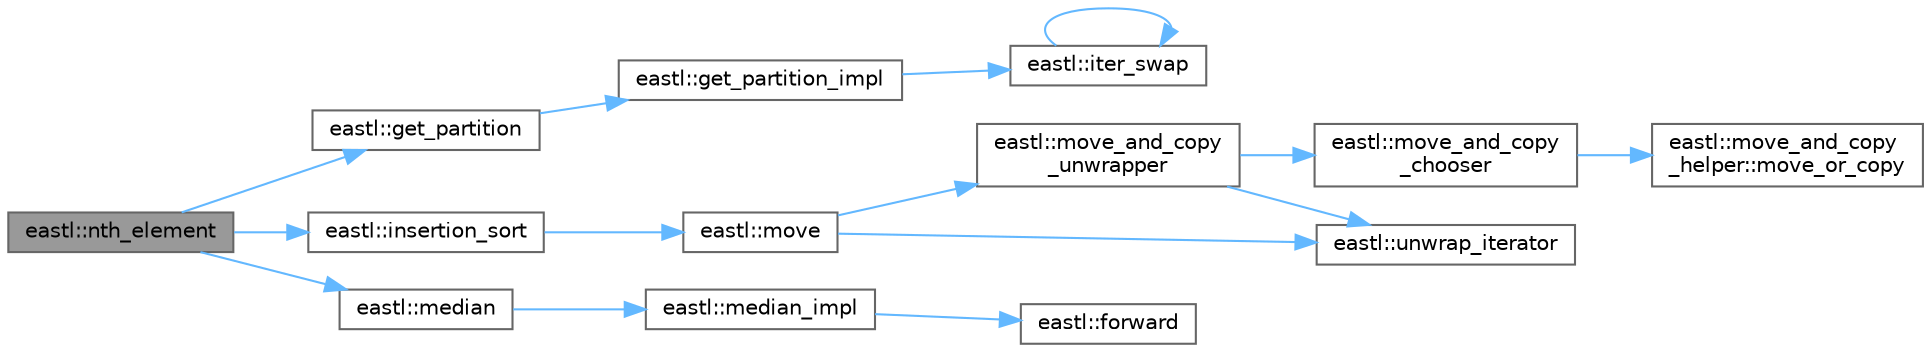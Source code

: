 digraph "eastl::nth_element"
{
 // LATEX_PDF_SIZE
  bgcolor="transparent";
  edge [fontname=Helvetica,fontsize=10,labelfontname=Helvetica,labelfontsize=10];
  node [fontname=Helvetica,fontsize=10,shape=box,height=0.2,width=0.4];
  rankdir="LR";
  Node1 [id="Node000001",label="eastl::nth_element",height=0.2,width=0.4,color="gray40", fillcolor="grey60", style="filled", fontcolor="black",tooltip=" "];
  Node1 -> Node2 [id="edge15_Node000001_Node000002",color="steelblue1",style="solid",tooltip=" "];
  Node2 [id="Node000002",label="eastl::get_partition",height=0.2,width=0.4,color="grey40", fillcolor="white", style="filled",URL="$namespaceeastl.html#a73b8316eda3c18d1a0463c457aac5835",tooltip=" "];
  Node2 -> Node3 [id="edge16_Node000002_Node000003",color="steelblue1",style="solid",tooltip=" "];
  Node3 [id="Node000003",label="eastl::get_partition_impl",height=0.2,width=0.4,color="grey40", fillcolor="white", style="filled",URL="$namespaceeastl.html#afa344b086d7d627020bd34bd3aab9c81",tooltip=" "];
  Node3 -> Node4 [id="edge17_Node000003_Node000004",color="steelblue1",style="solid",tooltip=" "];
  Node4 [id="Node000004",label="eastl::iter_swap",height=0.2,width=0.4,color="grey40", fillcolor="white", style="filled",URL="$namespaceeastl.html#a66558c1c9e83ae77171dcf013fd1e9f1",tooltip=" "];
  Node4 -> Node4 [id="edge18_Node000004_Node000004",color="steelblue1",style="solid",tooltip=" "];
  Node1 -> Node5 [id="edge19_Node000001_Node000005",color="steelblue1",style="solid",tooltip=" "];
  Node5 [id="Node000005",label="eastl::insertion_sort",height=0.2,width=0.4,color="grey40", fillcolor="white", style="filled",URL="$namespaceeastl.html#add711afcca3ee48eb17061ec5075eee6",tooltip=" "];
  Node5 -> Node6 [id="edge20_Node000005_Node000006",color="steelblue1",style="solid",tooltip=" "];
  Node6 [id="Node000006",label="eastl::move",height=0.2,width=0.4,color="grey40", fillcolor="white", style="filled",URL="$namespaceeastl.html#a58ada88d74ffe16bba892a0ccccc8aba",tooltip=" "];
  Node6 -> Node7 [id="edge21_Node000006_Node000007",color="steelblue1",style="solid",tooltip=" "];
  Node7 [id="Node000007",label="eastl::move_and_copy\l_unwrapper",height=0.2,width=0.4,color="grey40", fillcolor="white", style="filled",URL="$namespaceeastl.html#a661e609e51ae177a723acb076d9fcb52",tooltip=" "];
  Node7 -> Node8 [id="edge22_Node000007_Node000008",color="steelblue1",style="solid",tooltip=" "];
  Node8 [id="Node000008",label="eastl::move_and_copy\l_chooser",height=0.2,width=0.4,color="grey40", fillcolor="white", style="filled",URL="$namespaceeastl.html#a69a59b58a0b86c06c81fd89a94cff90d",tooltip=" "];
  Node8 -> Node9 [id="edge23_Node000008_Node000009",color="steelblue1",style="solid",tooltip=" "];
  Node9 [id="Node000009",label="eastl::move_and_copy\l_helper::move_or_copy",height=0.2,width=0.4,color="grey40", fillcolor="white", style="filled",URL="$structeastl_1_1move__and__copy__helper.html#aa9de7d135fbe5ddb02a94513283cf77b",tooltip=" "];
  Node7 -> Node10 [id="edge24_Node000007_Node000010",color="steelblue1",style="solid",tooltip=" "];
  Node10 [id="Node000010",label="eastl::unwrap_iterator",height=0.2,width=0.4,color="grey40", fillcolor="white", style="filled",URL="$namespaceeastl.html#a82f343209a121c16468a124327e2d303",tooltip=" "];
  Node6 -> Node10 [id="edge25_Node000006_Node000010",color="steelblue1",style="solid",tooltip=" "];
  Node1 -> Node11 [id="edge26_Node000001_Node000011",color="steelblue1",style="solid",tooltip=" "];
  Node11 [id="Node000011",label="eastl::median",height=0.2,width=0.4,color="grey40", fillcolor="white", style="filled",URL="$namespaceeastl.html#a79dd98859178685814adb498953ceb77",tooltip=" "];
  Node11 -> Node12 [id="edge27_Node000011_Node000012",color="steelblue1",style="solid",tooltip=" "];
  Node12 [id="Node000012",label="eastl::median_impl",height=0.2,width=0.4,color="grey40", fillcolor="white", style="filled",URL="$namespaceeastl.html#a6331401f9cb73a863f3a75eea93e497c",tooltip=" "];
  Node12 -> Node13 [id="edge28_Node000012_Node000013",color="steelblue1",style="solid",tooltip=" "];
  Node13 [id="Node000013",label="eastl::forward",height=0.2,width=0.4,color="grey40", fillcolor="white", style="filled",URL="$namespaceeastl.html#a36662e86289d74a927ced4b51496fce5",tooltip=" "];
}
